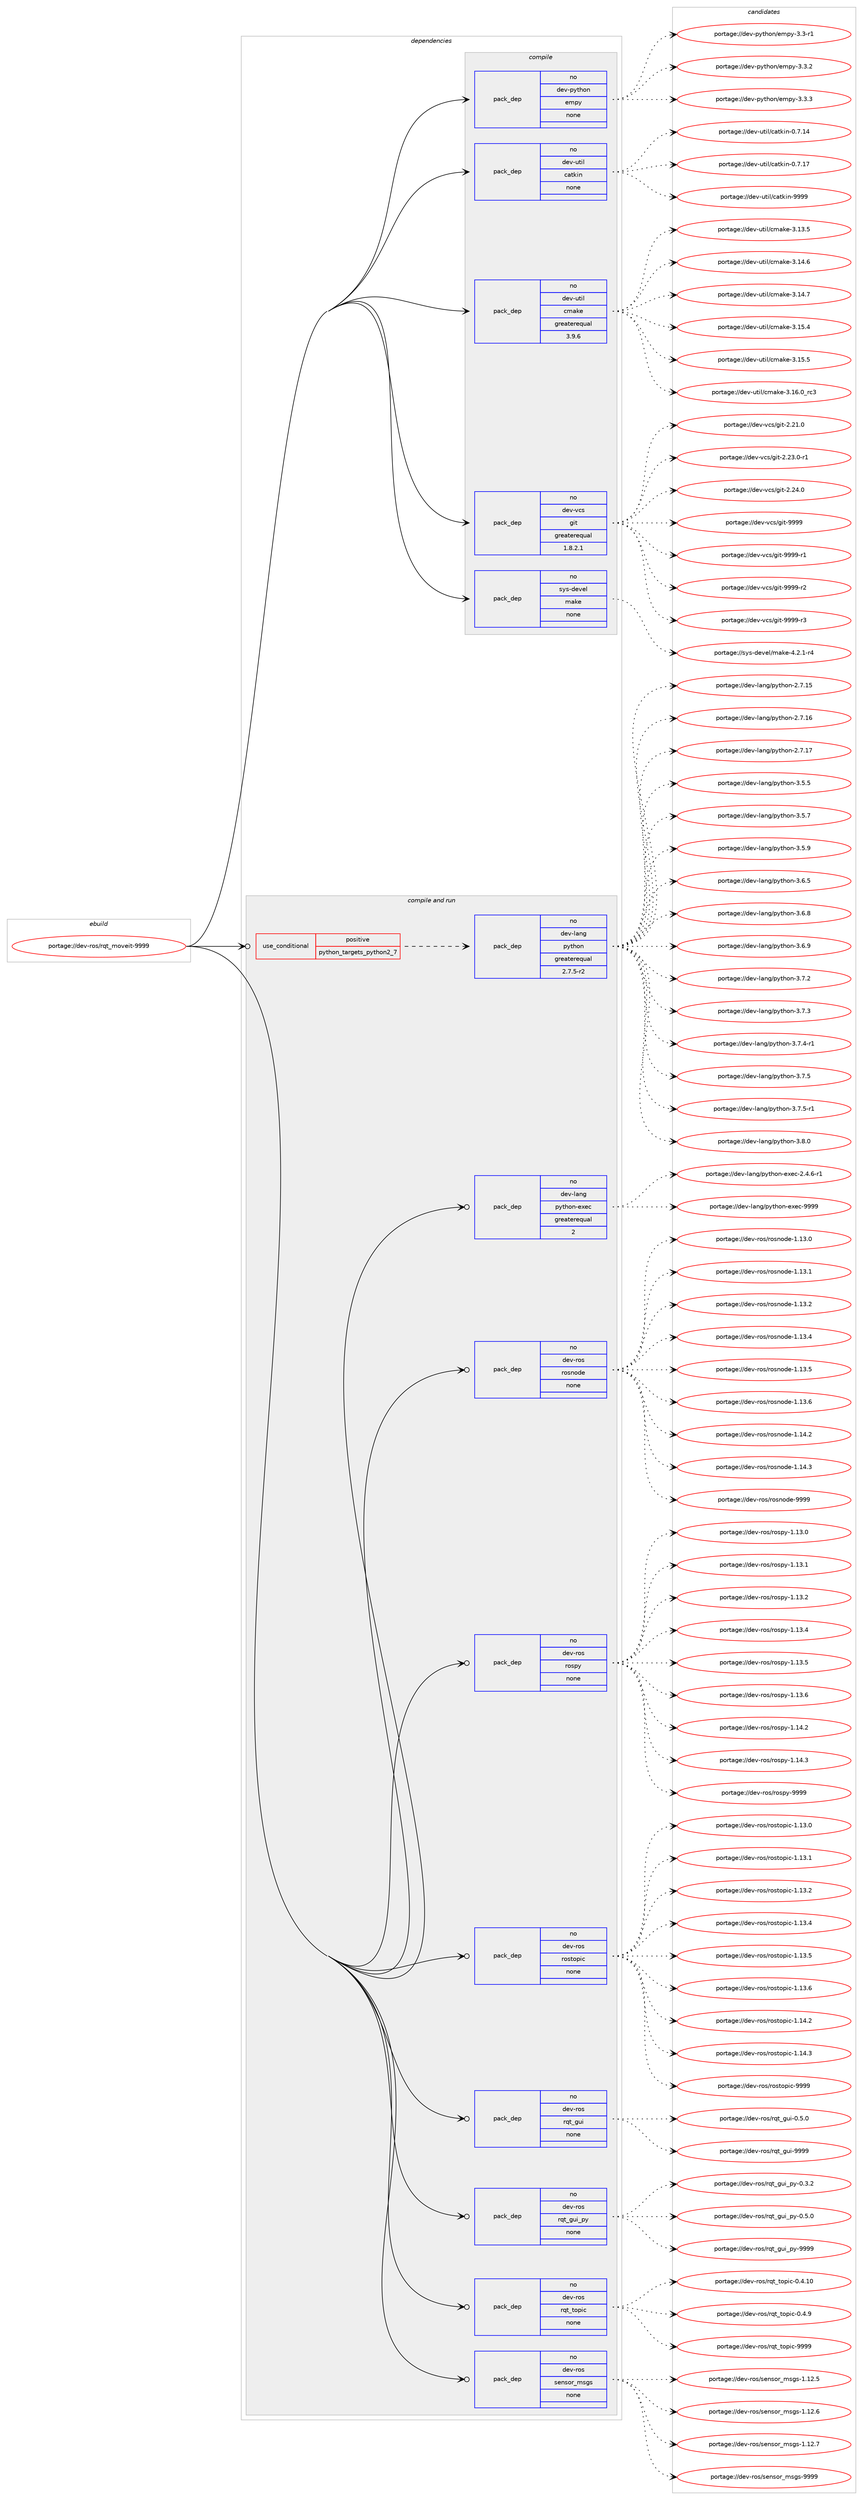 digraph prolog {

# *************
# Graph options
# *************

newrank=true;
concentrate=true;
compound=true;
graph [rankdir=LR,fontname=Helvetica,fontsize=10,ranksep=1.5];#, ranksep=2.5, nodesep=0.2];
edge  [arrowhead=vee];
node  [fontname=Helvetica,fontsize=10];

# **********
# The ebuild
# **********

subgraph cluster_leftcol {
color=gray;
rank=same;
label=<<i>ebuild</i>>;
id [label="portage://dev-ros/rqt_moveit-9999", color=red, width=4, href="../dev-ros/rqt_moveit-9999.svg"];
}

# ****************
# The dependencies
# ****************

subgraph cluster_midcol {
color=gray;
label=<<i>dependencies</i>>;
subgraph cluster_compile {
fillcolor="#eeeeee";
style=filled;
label=<<i>compile</i>>;
subgraph pack152665 {
dependency200686 [label=<<TABLE BORDER="0" CELLBORDER="1" CELLSPACING="0" CELLPADDING="4" WIDTH="220"><TR><TD ROWSPAN="6" CELLPADDING="30">pack_dep</TD></TR><TR><TD WIDTH="110">no</TD></TR><TR><TD>dev-python</TD></TR><TR><TD>empy</TD></TR><TR><TD>none</TD></TR><TR><TD></TD></TR></TABLE>>, shape=none, color=blue];
}
id:e -> dependency200686:w [weight=20,style="solid",arrowhead="vee"];
subgraph pack152666 {
dependency200687 [label=<<TABLE BORDER="0" CELLBORDER="1" CELLSPACING="0" CELLPADDING="4" WIDTH="220"><TR><TD ROWSPAN="6" CELLPADDING="30">pack_dep</TD></TR><TR><TD WIDTH="110">no</TD></TR><TR><TD>dev-util</TD></TR><TR><TD>catkin</TD></TR><TR><TD>none</TD></TR><TR><TD></TD></TR></TABLE>>, shape=none, color=blue];
}
id:e -> dependency200687:w [weight=20,style="solid",arrowhead="vee"];
subgraph pack152667 {
dependency200688 [label=<<TABLE BORDER="0" CELLBORDER="1" CELLSPACING="0" CELLPADDING="4" WIDTH="220"><TR><TD ROWSPAN="6" CELLPADDING="30">pack_dep</TD></TR><TR><TD WIDTH="110">no</TD></TR><TR><TD>dev-util</TD></TR><TR><TD>cmake</TD></TR><TR><TD>greaterequal</TD></TR><TR><TD>3.9.6</TD></TR></TABLE>>, shape=none, color=blue];
}
id:e -> dependency200688:w [weight=20,style="solid",arrowhead="vee"];
subgraph pack152668 {
dependency200689 [label=<<TABLE BORDER="0" CELLBORDER="1" CELLSPACING="0" CELLPADDING="4" WIDTH="220"><TR><TD ROWSPAN="6" CELLPADDING="30">pack_dep</TD></TR><TR><TD WIDTH="110">no</TD></TR><TR><TD>dev-vcs</TD></TR><TR><TD>git</TD></TR><TR><TD>greaterequal</TD></TR><TR><TD>1.8.2.1</TD></TR></TABLE>>, shape=none, color=blue];
}
id:e -> dependency200689:w [weight=20,style="solid",arrowhead="vee"];
subgraph pack152669 {
dependency200690 [label=<<TABLE BORDER="0" CELLBORDER="1" CELLSPACING="0" CELLPADDING="4" WIDTH="220"><TR><TD ROWSPAN="6" CELLPADDING="30">pack_dep</TD></TR><TR><TD WIDTH="110">no</TD></TR><TR><TD>sys-devel</TD></TR><TR><TD>make</TD></TR><TR><TD>none</TD></TR><TR><TD></TD></TR></TABLE>>, shape=none, color=blue];
}
id:e -> dependency200690:w [weight=20,style="solid",arrowhead="vee"];
}
subgraph cluster_compileandrun {
fillcolor="#eeeeee";
style=filled;
label=<<i>compile and run</i>>;
subgraph cond44593 {
dependency200691 [label=<<TABLE BORDER="0" CELLBORDER="1" CELLSPACING="0" CELLPADDING="4"><TR><TD ROWSPAN="3" CELLPADDING="10">use_conditional</TD></TR><TR><TD>positive</TD></TR><TR><TD>python_targets_python2_7</TD></TR></TABLE>>, shape=none, color=red];
subgraph pack152670 {
dependency200692 [label=<<TABLE BORDER="0" CELLBORDER="1" CELLSPACING="0" CELLPADDING="4" WIDTH="220"><TR><TD ROWSPAN="6" CELLPADDING="30">pack_dep</TD></TR><TR><TD WIDTH="110">no</TD></TR><TR><TD>dev-lang</TD></TR><TR><TD>python</TD></TR><TR><TD>greaterequal</TD></TR><TR><TD>2.7.5-r2</TD></TR></TABLE>>, shape=none, color=blue];
}
dependency200691:e -> dependency200692:w [weight=20,style="dashed",arrowhead="vee"];
}
id:e -> dependency200691:w [weight=20,style="solid",arrowhead="odotvee"];
subgraph pack152671 {
dependency200693 [label=<<TABLE BORDER="0" CELLBORDER="1" CELLSPACING="0" CELLPADDING="4" WIDTH="220"><TR><TD ROWSPAN="6" CELLPADDING="30">pack_dep</TD></TR><TR><TD WIDTH="110">no</TD></TR><TR><TD>dev-lang</TD></TR><TR><TD>python-exec</TD></TR><TR><TD>greaterequal</TD></TR><TR><TD>2</TD></TR></TABLE>>, shape=none, color=blue];
}
id:e -> dependency200693:w [weight=20,style="solid",arrowhead="odotvee"];
subgraph pack152672 {
dependency200694 [label=<<TABLE BORDER="0" CELLBORDER="1" CELLSPACING="0" CELLPADDING="4" WIDTH="220"><TR><TD ROWSPAN="6" CELLPADDING="30">pack_dep</TD></TR><TR><TD WIDTH="110">no</TD></TR><TR><TD>dev-ros</TD></TR><TR><TD>rosnode</TD></TR><TR><TD>none</TD></TR><TR><TD></TD></TR></TABLE>>, shape=none, color=blue];
}
id:e -> dependency200694:w [weight=20,style="solid",arrowhead="odotvee"];
subgraph pack152673 {
dependency200695 [label=<<TABLE BORDER="0" CELLBORDER="1" CELLSPACING="0" CELLPADDING="4" WIDTH="220"><TR><TD ROWSPAN="6" CELLPADDING="30">pack_dep</TD></TR><TR><TD WIDTH="110">no</TD></TR><TR><TD>dev-ros</TD></TR><TR><TD>rospy</TD></TR><TR><TD>none</TD></TR><TR><TD></TD></TR></TABLE>>, shape=none, color=blue];
}
id:e -> dependency200695:w [weight=20,style="solid",arrowhead="odotvee"];
subgraph pack152674 {
dependency200696 [label=<<TABLE BORDER="0" CELLBORDER="1" CELLSPACING="0" CELLPADDING="4" WIDTH="220"><TR><TD ROWSPAN="6" CELLPADDING="30">pack_dep</TD></TR><TR><TD WIDTH="110">no</TD></TR><TR><TD>dev-ros</TD></TR><TR><TD>rostopic</TD></TR><TR><TD>none</TD></TR><TR><TD></TD></TR></TABLE>>, shape=none, color=blue];
}
id:e -> dependency200696:w [weight=20,style="solid",arrowhead="odotvee"];
subgraph pack152675 {
dependency200697 [label=<<TABLE BORDER="0" CELLBORDER="1" CELLSPACING="0" CELLPADDING="4" WIDTH="220"><TR><TD ROWSPAN="6" CELLPADDING="30">pack_dep</TD></TR><TR><TD WIDTH="110">no</TD></TR><TR><TD>dev-ros</TD></TR><TR><TD>rqt_gui</TD></TR><TR><TD>none</TD></TR><TR><TD></TD></TR></TABLE>>, shape=none, color=blue];
}
id:e -> dependency200697:w [weight=20,style="solid",arrowhead="odotvee"];
subgraph pack152676 {
dependency200698 [label=<<TABLE BORDER="0" CELLBORDER="1" CELLSPACING="0" CELLPADDING="4" WIDTH="220"><TR><TD ROWSPAN="6" CELLPADDING="30">pack_dep</TD></TR><TR><TD WIDTH="110">no</TD></TR><TR><TD>dev-ros</TD></TR><TR><TD>rqt_gui_py</TD></TR><TR><TD>none</TD></TR><TR><TD></TD></TR></TABLE>>, shape=none, color=blue];
}
id:e -> dependency200698:w [weight=20,style="solid",arrowhead="odotvee"];
subgraph pack152677 {
dependency200699 [label=<<TABLE BORDER="0" CELLBORDER="1" CELLSPACING="0" CELLPADDING="4" WIDTH="220"><TR><TD ROWSPAN="6" CELLPADDING="30">pack_dep</TD></TR><TR><TD WIDTH="110">no</TD></TR><TR><TD>dev-ros</TD></TR><TR><TD>rqt_topic</TD></TR><TR><TD>none</TD></TR><TR><TD></TD></TR></TABLE>>, shape=none, color=blue];
}
id:e -> dependency200699:w [weight=20,style="solid",arrowhead="odotvee"];
subgraph pack152678 {
dependency200700 [label=<<TABLE BORDER="0" CELLBORDER="1" CELLSPACING="0" CELLPADDING="4" WIDTH="220"><TR><TD ROWSPAN="6" CELLPADDING="30">pack_dep</TD></TR><TR><TD WIDTH="110">no</TD></TR><TR><TD>dev-ros</TD></TR><TR><TD>sensor_msgs</TD></TR><TR><TD>none</TD></TR><TR><TD></TD></TR></TABLE>>, shape=none, color=blue];
}
id:e -> dependency200700:w [weight=20,style="solid",arrowhead="odotvee"];
}
subgraph cluster_run {
fillcolor="#eeeeee";
style=filled;
label=<<i>run</i>>;
}
}

# **************
# The candidates
# **************

subgraph cluster_choices {
rank=same;
color=gray;
label=<<i>candidates</i>>;

subgraph choice152665 {
color=black;
nodesep=1;
choiceportage1001011184511212111610411111047101109112121455146514511449 [label="portage://dev-python/empy-3.3-r1", color=red, width=4,href="../dev-python/empy-3.3-r1.svg"];
choiceportage1001011184511212111610411111047101109112121455146514650 [label="portage://dev-python/empy-3.3.2", color=red, width=4,href="../dev-python/empy-3.3.2.svg"];
choiceportage1001011184511212111610411111047101109112121455146514651 [label="portage://dev-python/empy-3.3.3", color=red, width=4,href="../dev-python/empy-3.3.3.svg"];
dependency200686:e -> choiceportage1001011184511212111610411111047101109112121455146514511449:w [style=dotted,weight="100"];
dependency200686:e -> choiceportage1001011184511212111610411111047101109112121455146514650:w [style=dotted,weight="100"];
dependency200686:e -> choiceportage1001011184511212111610411111047101109112121455146514651:w [style=dotted,weight="100"];
}
subgraph choice152666 {
color=black;
nodesep=1;
choiceportage1001011184511711610510847999711610710511045484655464952 [label="portage://dev-util/catkin-0.7.14", color=red, width=4,href="../dev-util/catkin-0.7.14.svg"];
choiceportage1001011184511711610510847999711610710511045484655464955 [label="portage://dev-util/catkin-0.7.17", color=red, width=4,href="../dev-util/catkin-0.7.17.svg"];
choiceportage100101118451171161051084799971161071051104557575757 [label="portage://dev-util/catkin-9999", color=red, width=4,href="../dev-util/catkin-9999.svg"];
dependency200687:e -> choiceportage1001011184511711610510847999711610710511045484655464952:w [style=dotted,weight="100"];
dependency200687:e -> choiceportage1001011184511711610510847999711610710511045484655464955:w [style=dotted,weight="100"];
dependency200687:e -> choiceportage100101118451171161051084799971161071051104557575757:w [style=dotted,weight="100"];
}
subgraph choice152667 {
color=black;
nodesep=1;
choiceportage1001011184511711610510847991099710710145514649514653 [label="portage://dev-util/cmake-3.13.5", color=red, width=4,href="../dev-util/cmake-3.13.5.svg"];
choiceportage1001011184511711610510847991099710710145514649524654 [label="portage://dev-util/cmake-3.14.6", color=red, width=4,href="../dev-util/cmake-3.14.6.svg"];
choiceportage1001011184511711610510847991099710710145514649524655 [label="portage://dev-util/cmake-3.14.7", color=red, width=4,href="../dev-util/cmake-3.14.7.svg"];
choiceportage1001011184511711610510847991099710710145514649534652 [label="portage://dev-util/cmake-3.15.4", color=red, width=4,href="../dev-util/cmake-3.15.4.svg"];
choiceportage1001011184511711610510847991099710710145514649534653 [label="portage://dev-util/cmake-3.15.5", color=red, width=4,href="../dev-util/cmake-3.15.5.svg"];
choiceportage1001011184511711610510847991099710710145514649544648951149951 [label="portage://dev-util/cmake-3.16.0_rc3", color=red, width=4,href="../dev-util/cmake-3.16.0_rc3.svg"];
dependency200688:e -> choiceportage1001011184511711610510847991099710710145514649514653:w [style=dotted,weight="100"];
dependency200688:e -> choiceportage1001011184511711610510847991099710710145514649524654:w [style=dotted,weight="100"];
dependency200688:e -> choiceportage1001011184511711610510847991099710710145514649524655:w [style=dotted,weight="100"];
dependency200688:e -> choiceportage1001011184511711610510847991099710710145514649534652:w [style=dotted,weight="100"];
dependency200688:e -> choiceportage1001011184511711610510847991099710710145514649534653:w [style=dotted,weight="100"];
dependency200688:e -> choiceportage1001011184511711610510847991099710710145514649544648951149951:w [style=dotted,weight="100"];
}
subgraph choice152668 {
color=black;
nodesep=1;
choiceportage10010111845118991154710310511645504650494648 [label="portage://dev-vcs/git-2.21.0", color=red, width=4,href="../dev-vcs/git-2.21.0.svg"];
choiceportage100101118451189911547103105116455046505146484511449 [label="portage://dev-vcs/git-2.23.0-r1", color=red, width=4,href="../dev-vcs/git-2.23.0-r1.svg"];
choiceportage10010111845118991154710310511645504650524648 [label="portage://dev-vcs/git-2.24.0", color=red, width=4,href="../dev-vcs/git-2.24.0.svg"];
choiceportage1001011184511899115471031051164557575757 [label="portage://dev-vcs/git-9999", color=red, width=4,href="../dev-vcs/git-9999.svg"];
choiceportage10010111845118991154710310511645575757574511449 [label="portage://dev-vcs/git-9999-r1", color=red, width=4,href="../dev-vcs/git-9999-r1.svg"];
choiceportage10010111845118991154710310511645575757574511450 [label="portage://dev-vcs/git-9999-r2", color=red, width=4,href="../dev-vcs/git-9999-r2.svg"];
choiceportage10010111845118991154710310511645575757574511451 [label="portage://dev-vcs/git-9999-r3", color=red, width=4,href="../dev-vcs/git-9999-r3.svg"];
dependency200689:e -> choiceportage10010111845118991154710310511645504650494648:w [style=dotted,weight="100"];
dependency200689:e -> choiceportage100101118451189911547103105116455046505146484511449:w [style=dotted,weight="100"];
dependency200689:e -> choiceportage10010111845118991154710310511645504650524648:w [style=dotted,weight="100"];
dependency200689:e -> choiceportage1001011184511899115471031051164557575757:w [style=dotted,weight="100"];
dependency200689:e -> choiceportage10010111845118991154710310511645575757574511449:w [style=dotted,weight="100"];
dependency200689:e -> choiceportage10010111845118991154710310511645575757574511450:w [style=dotted,weight="100"];
dependency200689:e -> choiceportage10010111845118991154710310511645575757574511451:w [style=dotted,weight="100"];
}
subgraph choice152669 {
color=black;
nodesep=1;
choiceportage1151211154510010111810110847109971071014552465046494511452 [label="portage://sys-devel/make-4.2.1-r4", color=red, width=4,href="../sys-devel/make-4.2.1-r4.svg"];
dependency200690:e -> choiceportage1151211154510010111810110847109971071014552465046494511452:w [style=dotted,weight="100"];
}
subgraph choice152670 {
color=black;
nodesep=1;
choiceportage10010111845108971101034711212111610411111045504655464953 [label="portage://dev-lang/python-2.7.15", color=red, width=4,href="../dev-lang/python-2.7.15.svg"];
choiceportage10010111845108971101034711212111610411111045504655464954 [label="portage://dev-lang/python-2.7.16", color=red, width=4,href="../dev-lang/python-2.7.16.svg"];
choiceportage10010111845108971101034711212111610411111045504655464955 [label="portage://dev-lang/python-2.7.17", color=red, width=4,href="../dev-lang/python-2.7.17.svg"];
choiceportage100101118451089711010347112121116104111110455146534653 [label="portage://dev-lang/python-3.5.5", color=red, width=4,href="../dev-lang/python-3.5.5.svg"];
choiceportage100101118451089711010347112121116104111110455146534655 [label="portage://dev-lang/python-3.5.7", color=red, width=4,href="../dev-lang/python-3.5.7.svg"];
choiceportage100101118451089711010347112121116104111110455146534657 [label="portage://dev-lang/python-3.5.9", color=red, width=4,href="../dev-lang/python-3.5.9.svg"];
choiceportage100101118451089711010347112121116104111110455146544653 [label="portage://dev-lang/python-3.6.5", color=red, width=4,href="../dev-lang/python-3.6.5.svg"];
choiceportage100101118451089711010347112121116104111110455146544656 [label="portage://dev-lang/python-3.6.8", color=red, width=4,href="../dev-lang/python-3.6.8.svg"];
choiceportage100101118451089711010347112121116104111110455146544657 [label="portage://dev-lang/python-3.6.9", color=red, width=4,href="../dev-lang/python-3.6.9.svg"];
choiceportage100101118451089711010347112121116104111110455146554650 [label="portage://dev-lang/python-3.7.2", color=red, width=4,href="../dev-lang/python-3.7.2.svg"];
choiceportage100101118451089711010347112121116104111110455146554651 [label="portage://dev-lang/python-3.7.3", color=red, width=4,href="../dev-lang/python-3.7.3.svg"];
choiceportage1001011184510897110103471121211161041111104551465546524511449 [label="portage://dev-lang/python-3.7.4-r1", color=red, width=4,href="../dev-lang/python-3.7.4-r1.svg"];
choiceportage100101118451089711010347112121116104111110455146554653 [label="portage://dev-lang/python-3.7.5", color=red, width=4,href="../dev-lang/python-3.7.5.svg"];
choiceportage1001011184510897110103471121211161041111104551465546534511449 [label="portage://dev-lang/python-3.7.5-r1", color=red, width=4,href="../dev-lang/python-3.7.5-r1.svg"];
choiceportage100101118451089711010347112121116104111110455146564648 [label="portage://dev-lang/python-3.8.0", color=red, width=4,href="../dev-lang/python-3.8.0.svg"];
dependency200692:e -> choiceportage10010111845108971101034711212111610411111045504655464953:w [style=dotted,weight="100"];
dependency200692:e -> choiceportage10010111845108971101034711212111610411111045504655464954:w [style=dotted,weight="100"];
dependency200692:e -> choiceportage10010111845108971101034711212111610411111045504655464955:w [style=dotted,weight="100"];
dependency200692:e -> choiceportage100101118451089711010347112121116104111110455146534653:w [style=dotted,weight="100"];
dependency200692:e -> choiceportage100101118451089711010347112121116104111110455146534655:w [style=dotted,weight="100"];
dependency200692:e -> choiceportage100101118451089711010347112121116104111110455146534657:w [style=dotted,weight="100"];
dependency200692:e -> choiceportage100101118451089711010347112121116104111110455146544653:w [style=dotted,weight="100"];
dependency200692:e -> choiceportage100101118451089711010347112121116104111110455146544656:w [style=dotted,weight="100"];
dependency200692:e -> choiceportage100101118451089711010347112121116104111110455146544657:w [style=dotted,weight="100"];
dependency200692:e -> choiceportage100101118451089711010347112121116104111110455146554650:w [style=dotted,weight="100"];
dependency200692:e -> choiceportage100101118451089711010347112121116104111110455146554651:w [style=dotted,weight="100"];
dependency200692:e -> choiceportage1001011184510897110103471121211161041111104551465546524511449:w [style=dotted,weight="100"];
dependency200692:e -> choiceportage100101118451089711010347112121116104111110455146554653:w [style=dotted,weight="100"];
dependency200692:e -> choiceportage1001011184510897110103471121211161041111104551465546534511449:w [style=dotted,weight="100"];
dependency200692:e -> choiceportage100101118451089711010347112121116104111110455146564648:w [style=dotted,weight="100"];
}
subgraph choice152671 {
color=black;
nodesep=1;
choiceportage10010111845108971101034711212111610411111045101120101994550465246544511449 [label="portage://dev-lang/python-exec-2.4.6-r1", color=red, width=4,href="../dev-lang/python-exec-2.4.6-r1.svg"];
choiceportage10010111845108971101034711212111610411111045101120101994557575757 [label="portage://dev-lang/python-exec-9999", color=red, width=4,href="../dev-lang/python-exec-9999.svg"];
dependency200693:e -> choiceportage10010111845108971101034711212111610411111045101120101994550465246544511449:w [style=dotted,weight="100"];
dependency200693:e -> choiceportage10010111845108971101034711212111610411111045101120101994557575757:w [style=dotted,weight="100"];
}
subgraph choice152672 {
color=black;
nodesep=1;
choiceportage100101118451141111154711411111511011110010145494649514648 [label="portage://dev-ros/rosnode-1.13.0", color=red, width=4,href="../dev-ros/rosnode-1.13.0.svg"];
choiceportage100101118451141111154711411111511011110010145494649514649 [label="portage://dev-ros/rosnode-1.13.1", color=red, width=4,href="../dev-ros/rosnode-1.13.1.svg"];
choiceportage100101118451141111154711411111511011110010145494649514650 [label="portage://dev-ros/rosnode-1.13.2", color=red, width=4,href="../dev-ros/rosnode-1.13.2.svg"];
choiceportage100101118451141111154711411111511011110010145494649514652 [label="portage://dev-ros/rosnode-1.13.4", color=red, width=4,href="../dev-ros/rosnode-1.13.4.svg"];
choiceportage100101118451141111154711411111511011110010145494649514653 [label="portage://dev-ros/rosnode-1.13.5", color=red, width=4,href="../dev-ros/rosnode-1.13.5.svg"];
choiceportage100101118451141111154711411111511011110010145494649514654 [label="portage://dev-ros/rosnode-1.13.6", color=red, width=4,href="../dev-ros/rosnode-1.13.6.svg"];
choiceportage100101118451141111154711411111511011110010145494649524650 [label="portage://dev-ros/rosnode-1.14.2", color=red, width=4,href="../dev-ros/rosnode-1.14.2.svg"];
choiceportage100101118451141111154711411111511011110010145494649524651 [label="portage://dev-ros/rosnode-1.14.3", color=red, width=4,href="../dev-ros/rosnode-1.14.3.svg"];
choiceportage10010111845114111115471141111151101111001014557575757 [label="portage://dev-ros/rosnode-9999", color=red, width=4,href="../dev-ros/rosnode-9999.svg"];
dependency200694:e -> choiceportage100101118451141111154711411111511011110010145494649514648:w [style=dotted,weight="100"];
dependency200694:e -> choiceportage100101118451141111154711411111511011110010145494649514649:w [style=dotted,weight="100"];
dependency200694:e -> choiceportage100101118451141111154711411111511011110010145494649514650:w [style=dotted,weight="100"];
dependency200694:e -> choiceportage100101118451141111154711411111511011110010145494649514652:w [style=dotted,weight="100"];
dependency200694:e -> choiceportage100101118451141111154711411111511011110010145494649514653:w [style=dotted,weight="100"];
dependency200694:e -> choiceportage100101118451141111154711411111511011110010145494649514654:w [style=dotted,weight="100"];
dependency200694:e -> choiceportage100101118451141111154711411111511011110010145494649524650:w [style=dotted,weight="100"];
dependency200694:e -> choiceportage100101118451141111154711411111511011110010145494649524651:w [style=dotted,weight="100"];
dependency200694:e -> choiceportage10010111845114111115471141111151101111001014557575757:w [style=dotted,weight="100"];
}
subgraph choice152673 {
color=black;
nodesep=1;
choiceportage100101118451141111154711411111511212145494649514648 [label="portage://dev-ros/rospy-1.13.0", color=red, width=4,href="../dev-ros/rospy-1.13.0.svg"];
choiceportage100101118451141111154711411111511212145494649514649 [label="portage://dev-ros/rospy-1.13.1", color=red, width=4,href="../dev-ros/rospy-1.13.1.svg"];
choiceportage100101118451141111154711411111511212145494649514650 [label="portage://dev-ros/rospy-1.13.2", color=red, width=4,href="../dev-ros/rospy-1.13.2.svg"];
choiceportage100101118451141111154711411111511212145494649514652 [label="portage://dev-ros/rospy-1.13.4", color=red, width=4,href="../dev-ros/rospy-1.13.4.svg"];
choiceportage100101118451141111154711411111511212145494649514653 [label="portage://dev-ros/rospy-1.13.5", color=red, width=4,href="../dev-ros/rospy-1.13.5.svg"];
choiceportage100101118451141111154711411111511212145494649514654 [label="portage://dev-ros/rospy-1.13.6", color=red, width=4,href="../dev-ros/rospy-1.13.6.svg"];
choiceportage100101118451141111154711411111511212145494649524650 [label="portage://dev-ros/rospy-1.14.2", color=red, width=4,href="../dev-ros/rospy-1.14.2.svg"];
choiceportage100101118451141111154711411111511212145494649524651 [label="portage://dev-ros/rospy-1.14.3", color=red, width=4,href="../dev-ros/rospy-1.14.3.svg"];
choiceportage10010111845114111115471141111151121214557575757 [label="portage://dev-ros/rospy-9999", color=red, width=4,href="../dev-ros/rospy-9999.svg"];
dependency200695:e -> choiceportage100101118451141111154711411111511212145494649514648:w [style=dotted,weight="100"];
dependency200695:e -> choiceportage100101118451141111154711411111511212145494649514649:w [style=dotted,weight="100"];
dependency200695:e -> choiceportage100101118451141111154711411111511212145494649514650:w [style=dotted,weight="100"];
dependency200695:e -> choiceportage100101118451141111154711411111511212145494649514652:w [style=dotted,weight="100"];
dependency200695:e -> choiceportage100101118451141111154711411111511212145494649514653:w [style=dotted,weight="100"];
dependency200695:e -> choiceportage100101118451141111154711411111511212145494649514654:w [style=dotted,weight="100"];
dependency200695:e -> choiceportage100101118451141111154711411111511212145494649524650:w [style=dotted,weight="100"];
dependency200695:e -> choiceportage100101118451141111154711411111511212145494649524651:w [style=dotted,weight="100"];
dependency200695:e -> choiceportage10010111845114111115471141111151121214557575757:w [style=dotted,weight="100"];
}
subgraph choice152674 {
color=black;
nodesep=1;
choiceportage10010111845114111115471141111151161111121059945494649514648 [label="portage://dev-ros/rostopic-1.13.0", color=red, width=4,href="../dev-ros/rostopic-1.13.0.svg"];
choiceportage10010111845114111115471141111151161111121059945494649514649 [label="portage://dev-ros/rostopic-1.13.1", color=red, width=4,href="../dev-ros/rostopic-1.13.1.svg"];
choiceportage10010111845114111115471141111151161111121059945494649514650 [label="portage://dev-ros/rostopic-1.13.2", color=red, width=4,href="../dev-ros/rostopic-1.13.2.svg"];
choiceportage10010111845114111115471141111151161111121059945494649514652 [label="portage://dev-ros/rostopic-1.13.4", color=red, width=4,href="../dev-ros/rostopic-1.13.4.svg"];
choiceportage10010111845114111115471141111151161111121059945494649514653 [label="portage://dev-ros/rostopic-1.13.5", color=red, width=4,href="../dev-ros/rostopic-1.13.5.svg"];
choiceportage10010111845114111115471141111151161111121059945494649514654 [label="portage://dev-ros/rostopic-1.13.6", color=red, width=4,href="../dev-ros/rostopic-1.13.6.svg"];
choiceportage10010111845114111115471141111151161111121059945494649524650 [label="portage://dev-ros/rostopic-1.14.2", color=red, width=4,href="../dev-ros/rostopic-1.14.2.svg"];
choiceportage10010111845114111115471141111151161111121059945494649524651 [label="portage://dev-ros/rostopic-1.14.3", color=red, width=4,href="../dev-ros/rostopic-1.14.3.svg"];
choiceportage1001011184511411111547114111115116111112105994557575757 [label="portage://dev-ros/rostopic-9999", color=red, width=4,href="../dev-ros/rostopic-9999.svg"];
dependency200696:e -> choiceportage10010111845114111115471141111151161111121059945494649514648:w [style=dotted,weight="100"];
dependency200696:e -> choiceportage10010111845114111115471141111151161111121059945494649514649:w [style=dotted,weight="100"];
dependency200696:e -> choiceportage10010111845114111115471141111151161111121059945494649514650:w [style=dotted,weight="100"];
dependency200696:e -> choiceportage10010111845114111115471141111151161111121059945494649514652:w [style=dotted,weight="100"];
dependency200696:e -> choiceportage10010111845114111115471141111151161111121059945494649514653:w [style=dotted,weight="100"];
dependency200696:e -> choiceportage10010111845114111115471141111151161111121059945494649514654:w [style=dotted,weight="100"];
dependency200696:e -> choiceportage10010111845114111115471141111151161111121059945494649524650:w [style=dotted,weight="100"];
dependency200696:e -> choiceportage10010111845114111115471141111151161111121059945494649524651:w [style=dotted,weight="100"];
dependency200696:e -> choiceportage1001011184511411111547114111115116111112105994557575757:w [style=dotted,weight="100"];
}
subgraph choice152675 {
color=black;
nodesep=1;
choiceportage100101118451141111154711411311695103117105454846534648 [label="portage://dev-ros/rqt_gui-0.5.0", color=red, width=4,href="../dev-ros/rqt_gui-0.5.0.svg"];
choiceportage1001011184511411111547114113116951031171054557575757 [label="portage://dev-ros/rqt_gui-9999", color=red, width=4,href="../dev-ros/rqt_gui-9999.svg"];
dependency200697:e -> choiceportage100101118451141111154711411311695103117105454846534648:w [style=dotted,weight="100"];
dependency200697:e -> choiceportage1001011184511411111547114113116951031171054557575757:w [style=dotted,weight="100"];
}
subgraph choice152676 {
color=black;
nodesep=1;
choiceportage10010111845114111115471141131169510311710595112121454846514650 [label="portage://dev-ros/rqt_gui_py-0.3.2", color=red, width=4,href="../dev-ros/rqt_gui_py-0.3.2.svg"];
choiceportage10010111845114111115471141131169510311710595112121454846534648 [label="portage://dev-ros/rqt_gui_py-0.5.0", color=red, width=4,href="../dev-ros/rqt_gui_py-0.5.0.svg"];
choiceportage100101118451141111154711411311695103117105951121214557575757 [label="portage://dev-ros/rqt_gui_py-9999", color=red, width=4,href="../dev-ros/rqt_gui_py-9999.svg"];
dependency200698:e -> choiceportage10010111845114111115471141131169510311710595112121454846514650:w [style=dotted,weight="100"];
dependency200698:e -> choiceportage10010111845114111115471141131169510311710595112121454846534648:w [style=dotted,weight="100"];
dependency200698:e -> choiceportage100101118451141111154711411311695103117105951121214557575757:w [style=dotted,weight="100"];
}
subgraph choice152677 {
color=black;
nodesep=1;
choiceportage1001011184511411111547114113116951161111121059945484652464948 [label="portage://dev-ros/rqt_topic-0.4.10", color=red, width=4,href="../dev-ros/rqt_topic-0.4.10.svg"];
choiceportage10010111845114111115471141131169511611111210599454846524657 [label="portage://dev-ros/rqt_topic-0.4.9", color=red, width=4,href="../dev-ros/rqt_topic-0.4.9.svg"];
choiceportage100101118451141111154711411311695116111112105994557575757 [label="portage://dev-ros/rqt_topic-9999", color=red, width=4,href="../dev-ros/rqt_topic-9999.svg"];
dependency200699:e -> choiceportage1001011184511411111547114113116951161111121059945484652464948:w [style=dotted,weight="100"];
dependency200699:e -> choiceportage10010111845114111115471141131169511611111210599454846524657:w [style=dotted,weight="100"];
dependency200699:e -> choiceportage100101118451141111154711411311695116111112105994557575757:w [style=dotted,weight="100"];
}
subgraph choice152678 {
color=black;
nodesep=1;
choiceportage10010111845114111115471151011101151111149510911510311545494649504653 [label="portage://dev-ros/sensor_msgs-1.12.5", color=red, width=4,href="../dev-ros/sensor_msgs-1.12.5.svg"];
choiceportage10010111845114111115471151011101151111149510911510311545494649504654 [label="portage://dev-ros/sensor_msgs-1.12.6", color=red, width=4,href="../dev-ros/sensor_msgs-1.12.6.svg"];
choiceportage10010111845114111115471151011101151111149510911510311545494649504655 [label="portage://dev-ros/sensor_msgs-1.12.7", color=red, width=4,href="../dev-ros/sensor_msgs-1.12.7.svg"];
choiceportage1001011184511411111547115101110115111114951091151031154557575757 [label="portage://dev-ros/sensor_msgs-9999", color=red, width=4,href="../dev-ros/sensor_msgs-9999.svg"];
dependency200700:e -> choiceportage10010111845114111115471151011101151111149510911510311545494649504653:w [style=dotted,weight="100"];
dependency200700:e -> choiceportage10010111845114111115471151011101151111149510911510311545494649504654:w [style=dotted,weight="100"];
dependency200700:e -> choiceportage10010111845114111115471151011101151111149510911510311545494649504655:w [style=dotted,weight="100"];
dependency200700:e -> choiceportage1001011184511411111547115101110115111114951091151031154557575757:w [style=dotted,weight="100"];
}
}

}
